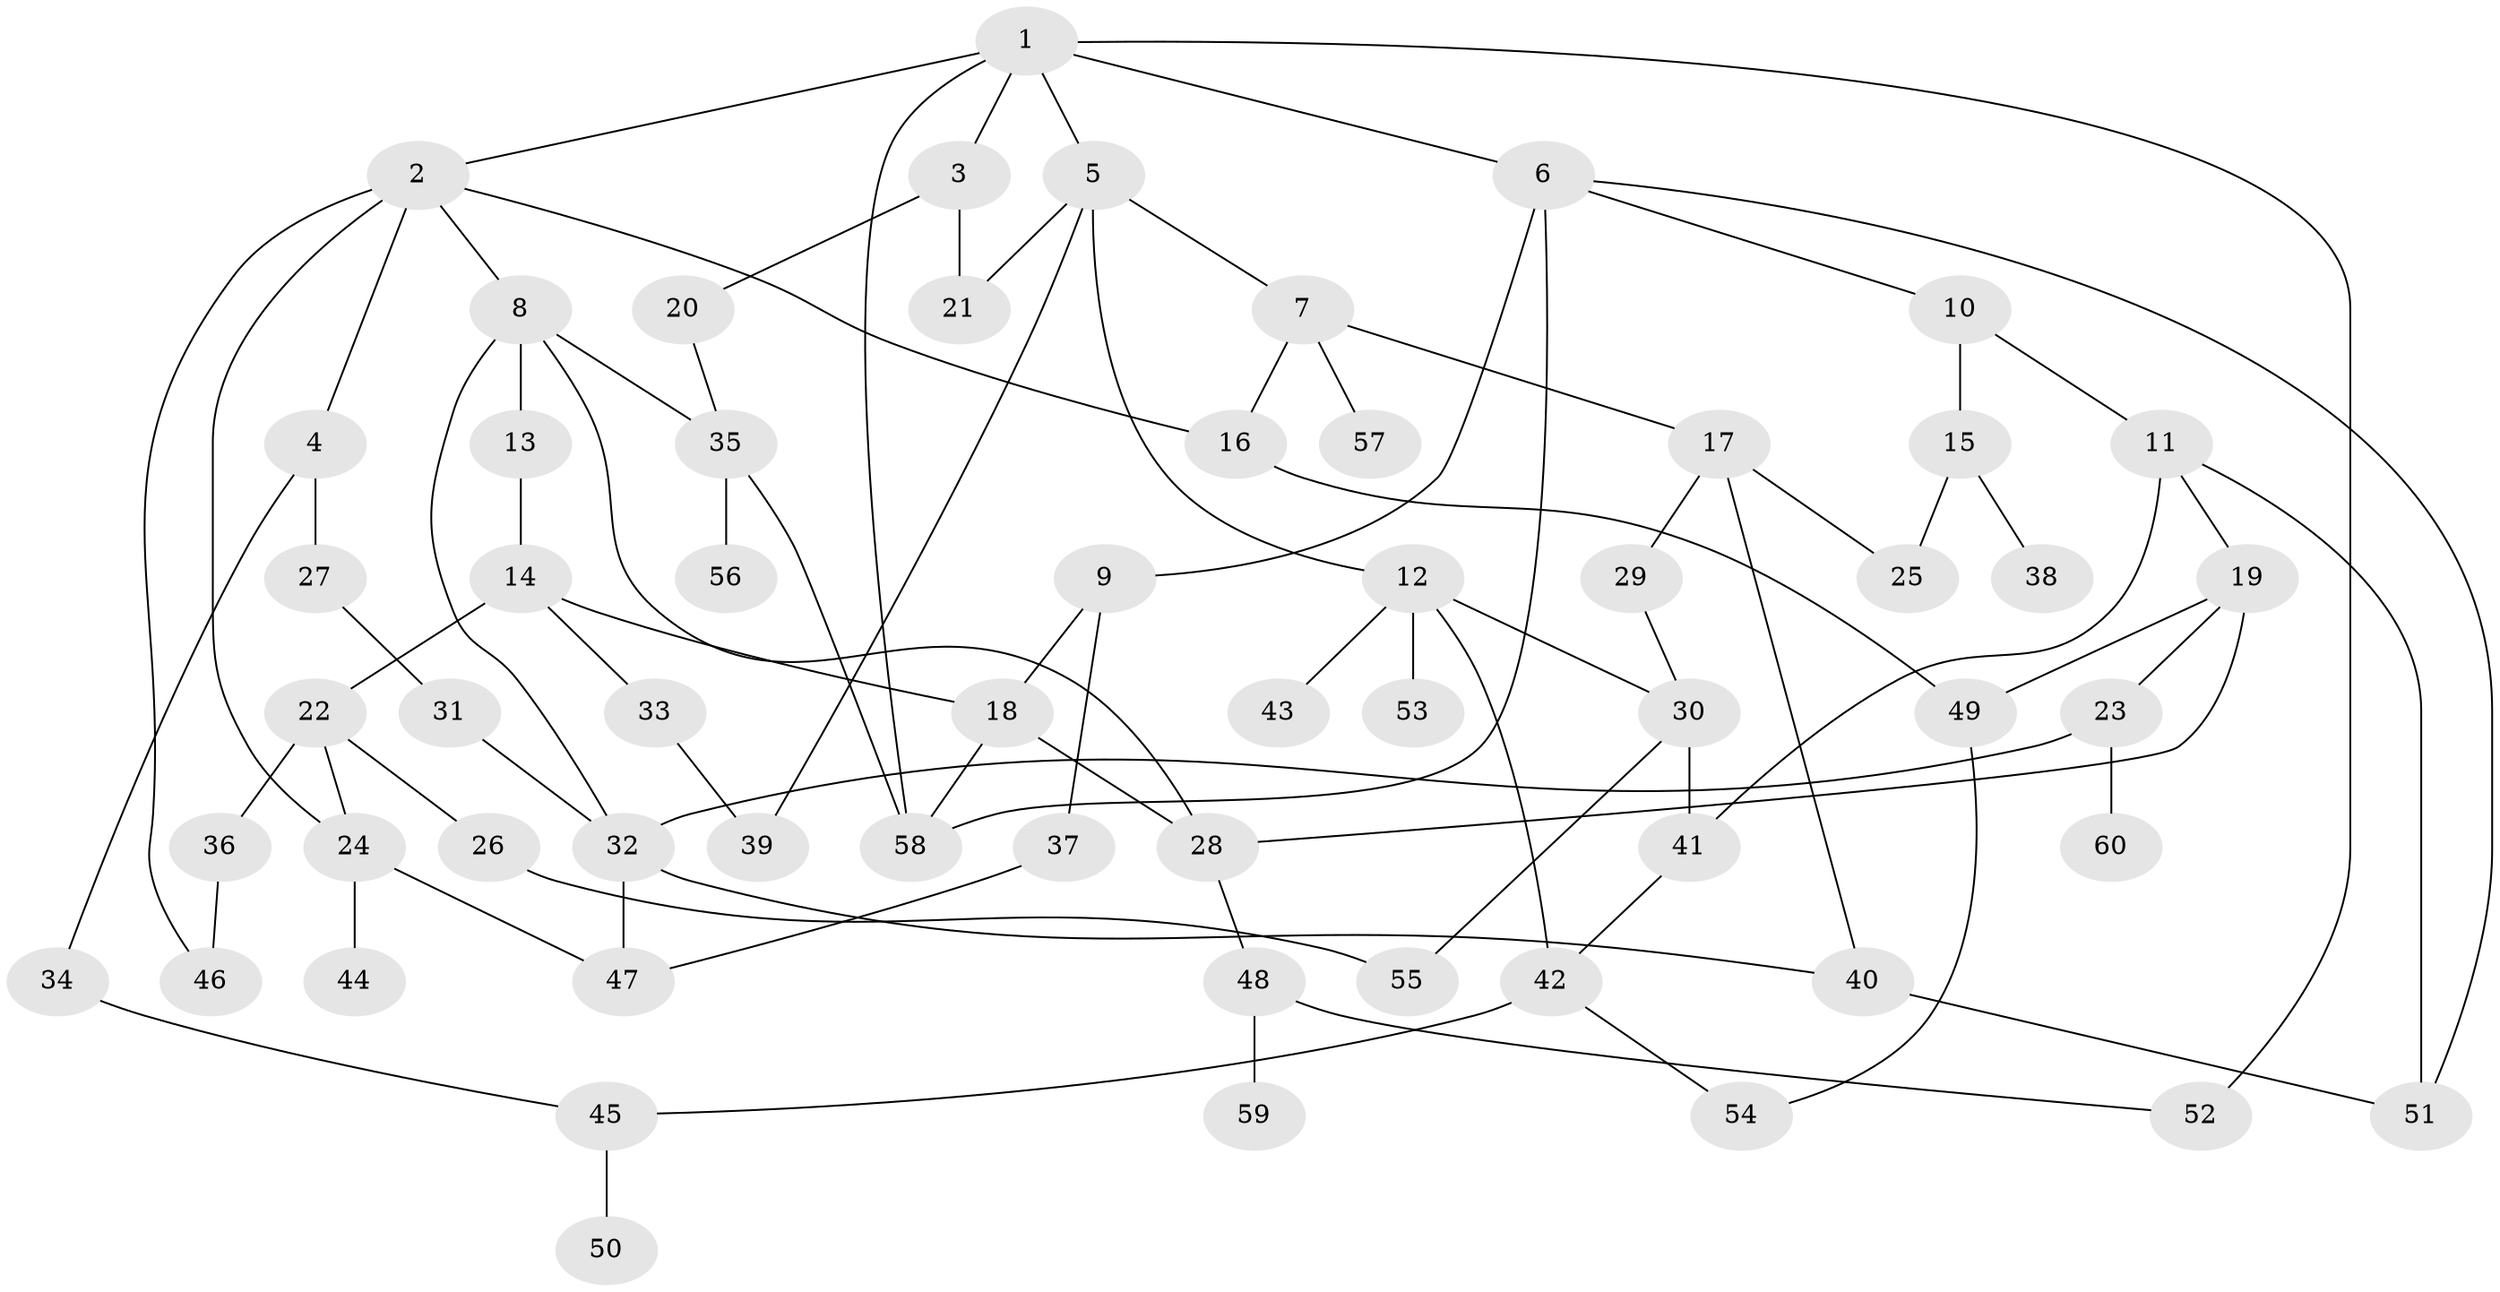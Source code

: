 // coarse degree distribution, {2: 0.25, 4: 0.20833333333333334, 1: 0.3333333333333333, 7: 0.041666666666666664, 3: 0.08333333333333333, 6: 0.041666666666666664, 15: 0.041666666666666664}
// Generated by graph-tools (version 1.1) at 2025/46/03/04/25 21:46:16]
// undirected, 60 vertices, 87 edges
graph export_dot {
graph [start="1"]
  node [color=gray90,style=filled];
  1;
  2;
  3;
  4;
  5;
  6;
  7;
  8;
  9;
  10;
  11;
  12;
  13;
  14;
  15;
  16;
  17;
  18;
  19;
  20;
  21;
  22;
  23;
  24;
  25;
  26;
  27;
  28;
  29;
  30;
  31;
  32;
  33;
  34;
  35;
  36;
  37;
  38;
  39;
  40;
  41;
  42;
  43;
  44;
  45;
  46;
  47;
  48;
  49;
  50;
  51;
  52;
  53;
  54;
  55;
  56;
  57;
  58;
  59;
  60;
  1 -- 2;
  1 -- 3;
  1 -- 5;
  1 -- 6;
  1 -- 52;
  1 -- 58;
  2 -- 4;
  2 -- 8;
  2 -- 46;
  2 -- 16;
  2 -- 24;
  3 -- 20;
  3 -- 21;
  4 -- 27;
  4 -- 34;
  5 -- 7;
  5 -- 12;
  5 -- 21;
  5 -- 39;
  6 -- 9;
  6 -- 10;
  6 -- 51;
  6 -- 58;
  7 -- 16;
  7 -- 17;
  7 -- 57;
  8 -- 13;
  8 -- 28;
  8 -- 32;
  8 -- 35;
  9 -- 37;
  9 -- 18;
  10 -- 11;
  10 -- 15;
  11 -- 19;
  11 -- 41;
  11 -- 51;
  12 -- 43;
  12 -- 53;
  12 -- 30;
  12 -- 42;
  13 -- 14;
  14 -- 18;
  14 -- 22;
  14 -- 33;
  15 -- 25;
  15 -- 38;
  16 -- 49;
  17 -- 29;
  17 -- 40;
  17 -- 25;
  18 -- 58;
  18 -- 28;
  19 -- 23;
  19 -- 49;
  19 -- 28;
  20 -- 35;
  22 -- 24;
  22 -- 26;
  22 -- 36;
  23 -- 60;
  23 -- 32;
  24 -- 44;
  24 -- 47;
  26 -- 55;
  27 -- 31;
  28 -- 48;
  29 -- 30;
  30 -- 55;
  30 -- 41;
  31 -- 32;
  32 -- 47;
  32 -- 40;
  33 -- 39;
  34 -- 45;
  35 -- 56;
  35 -- 58;
  36 -- 46;
  37 -- 47;
  40 -- 51;
  41 -- 42;
  42 -- 45;
  42 -- 54;
  45 -- 50;
  48 -- 59;
  48 -- 52;
  49 -- 54;
}
